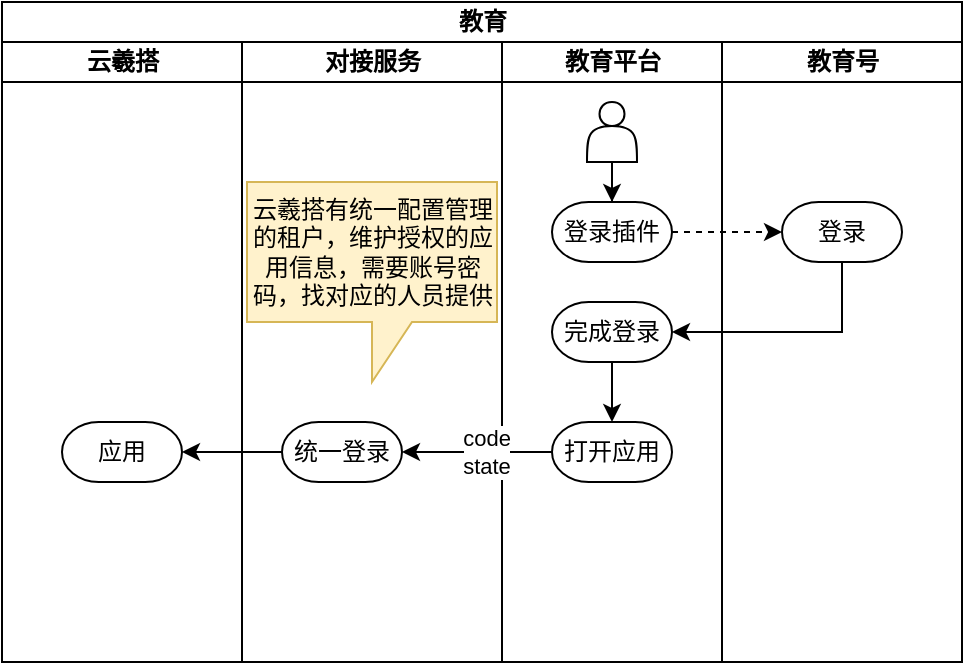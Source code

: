 <mxfile version="21.5.2" type="github">
  <diagram name="第 1 页" id="Y6c7LogfhmJSzpeoHGJV">
    <mxGraphModel dx="795" dy="468" grid="1" gridSize="10" guides="1" tooltips="1" connect="1" arrows="1" fold="1" page="1" pageScale="1" pageWidth="827" pageHeight="1169" math="0" shadow="0">
      <root>
        <mxCell id="0" />
        <mxCell id="1" parent="0" />
        <mxCell id="2pj6zwEHegQCQvlmWKqd-1" value="教育" style="swimlane;childLayout=stackLayout;resizeParent=1;resizeParentMax=0;startSize=20;html=1;" vertex="1" parent="1">
          <mxGeometry x="170" y="150" width="480" height="330" as="geometry" />
        </mxCell>
        <mxCell id="2pj6zwEHegQCQvlmWKqd-2" value="云羲搭" style="swimlane;startSize=20;html=1;" vertex="1" parent="2pj6zwEHegQCQvlmWKqd-1">
          <mxGeometry y="20" width="120" height="310" as="geometry" />
        </mxCell>
        <mxCell id="2pj6zwEHegQCQvlmWKqd-19" value="应用" style="strokeWidth=1;html=1;shape=mxgraph.flowchart.terminator;whiteSpace=wrap;" vertex="1" parent="2pj6zwEHegQCQvlmWKqd-2">
          <mxGeometry x="30" y="190" width="60" height="30" as="geometry" />
        </mxCell>
        <mxCell id="2pj6zwEHegQCQvlmWKqd-3" value="对接服务" style="swimlane;startSize=20;html=1;" vertex="1" parent="2pj6zwEHegQCQvlmWKqd-1">
          <mxGeometry x="120" y="20" width="130" height="310" as="geometry" />
        </mxCell>
        <mxCell id="2pj6zwEHegQCQvlmWKqd-14" value="统一登录" style="strokeWidth=1;html=1;shape=mxgraph.flowchart.terminator;whiteSpace=wrap;" vertex="1" parent="2pj6zwEHegQCQvlmWKqd-3">
          <mxGeometry x="20" y="190" width="60" height="30" as="geometry" />
        </mxCell>
        <mxCell id="2pj6zwEHegQCQvlmWKqd-31" value="云羲搭有统一配置管理的租户，维护授权的应用信息，需要账号密码，找对应的人员提供" style="shape=callout;whiteSpace=wrap;html=1;perimeter=calloutPerimeter;fillColor=#fff2cc;strokeColor=#d6b656;" vertex="1" parent="2pj6zwEHegQCQvlmWKqd-3">
          <mxGeometry x="2.5" y="70" width="125" height="100" as="geometry" />
        </mxCell>
        <mxCell id="2pj6zwEHegQCQvlmWKqd-4" value="教育平台" style="swimlane;startSize=20;html=1;" vertex="1" parent="2pj6zwEHegQCQvlmWKqd-1">
          <mxGeometry x="250" y="20" width="110" height="310" as="geometry" />
        </mxCell>
        <mxCell id="2pj6zwEHegQCQvlmWKqd-11" style="edgeStyle=orthogonalEdgeStyle;rounded=0;orthogonalLoop=1;jettySize=auto;html=1;entryX=0.5;entryY=0;entryDx=0;entryDy=0;entryPerimeter=0;" edge="1" parent="2pj6zwEHegQCQvlmWKqd-4" source="2pj6zwEHegQCQvlmWKqd-7" target="2pj6zwEHegQCQvlmWKqd-8">
          <mxGeometry relative="1" as="geometry" />
        </mxCell>
        <mxCell id="2pj6zwEHegQCQvlmWKqd-7" value="" style="shape=actor;whiteSpace=wrap;html=1;" vertex="1" parent="2pj6zwEHegQCQvlmWKqd-4">
          <mxGeometry x="42.5" y="30" width="25" height="30" as="geometry" />
        </mxCell>
        <mxCell id="2pj6zwEHegQCQvlmWKqd-8" value="登录插件" style="strokeWidth=1;html=1;shape=mxgraph.flowchart.terminator;whiteSpace=wrap;" vertex="1" parent="2pj6zwEHegQCQvlmWKqd-4">
          <mxGeometry x="25" y="80" width="60" height="30" as="geometry" />
        </mxCell>
        <mxCell id="2pj6zwEHegQCQvlmWKqd-26" style="edgeStyle=orthogonalEdgeStyle;rounded=0;orthogonalLoop=1;jettySize=auto;html=1;" edge="1" parent="2pj6zwEHegQCQvlmWKqd-4" source="2pj6zwEHegQCQvlmWKqd-12" target="2pj6zwEHegQCQvlmWKqd-25">
          <mxGeometry relative="1" as="geometry" />
        </mxCell>
        <mxCell id="2pj6zwEHegQCQvlmWKqd-12" value="完成登录" style="strokeWidth=1;html=1;shape=mxgraph.flowchart.terminator;whiteSpace=wrap;" vertex="1" parent="2pj6zwEHegQCQvlmWKqd-4">
          <mxGeometry x="25" y="130" width="60" height="30" as="geometry" />
        </mxCell>
        <mxCell id="2pj6zwEHegQCQvlmWKqd-25" value="打开应用" style="strokeWidth=1;html=1;shape=mxgraph.flowchart.terminator;whiteSpace=wrap;" vertex="1" parent="2pj6zwEHegQCQvlmWKqd-4">
          <mxGeometry x="25" y="190" width="60" height="30" as="geometry" />
        </mxCell>
        <mxCell id="2pj6zwEHegQCQvlmWKqd-6" value="教育号" style="swimlane;startSize=20;html=1;" vertex="1" parent="2pj6zwEHegQCQvlmWKqd-1">
          <mxGeometry x="360" y="20" width="120" height="310" as="geometry" />
        </mxCell>
        <mxCell id="2pj6zwEHegQCQvlmWKqd-9" value="登录" style="strokeWidth=1;html=1;shape=mxgraph.flowchart.terminator;whiteSpace=wrap;" vertex="1" parent="2pj6zwEHegQCQvlmWKqd-6">
          <mxGeometry x="30" y="80" width="60" height="30" as="geometry" />
        </mxCell>
        <mxCell id="2pj6zwEHegQCQvlmWKqd-10" style="edgeStyle=orthogonalEdgeStyle;rounded=0;orthogonalLoop=1;jettySize=auto;html=1;entryX=0;entryY=0.5;entryDx=0;entryDy=0;entryPerimeter=0;dashed=1;" edge="1" parent="2pj6zwEHegQCQvlmWKqd-1" source="2pj6zwEHegQCQvlmWKqd-8" target="2pj6zwEHegQCQvlmWKqd-9">
          <mxGeometry relative="1" as="geometry" />
        </mxCell>
        <mxCell id="2pj6zwEHegQCQvlmWKqd-13" style="edgeStyle=orthogonalEdgeStyle;rounded=0;orthogonalLoop=1;jettySize=auto;html=1;entryX=1;entryY=0.5;entryDx=0;entryDy=0;entryPerimeter=0;exitX=0.5;exitY=1;exitDx=0;exitDy=0;exitPerimeter=0;" edge="1" parent="2pj6zwEHegQCQvlmWKqd-1" source="2pj6zwEHegQCQvlmWKqd-9" target="2pj6zwEHegQCQvlmWKqd-12">
          <mxGeometry relative="1" as="geometry" />
        </mxCell>
        <mxCell id="2pj6zwEHegQCQvlmWKqd-27" style="edgeStyle=orthogonalEdgeStyle;rounded=0;orthogonalLoop=1;jettySize=auto;html=1;" edge="1" parent="2pj6zwEHegQCQvlmWKqd-1" source="2pj6zwEHegQCQvlmWKqd-25" target="2pj6zwEHegQCQvlmWKqd-14">
          <mxGeometry relative="1" as="geometry" />
        </mxCell>
        <mxCell id="2pj6zwEHegQCQvlmWKqd-29" value="code&lt;br&gt;state" style="edgeLabel;html=1;align=center;verticalAlign=middle;resizable=0;points=[];" vertex="1" connectable="0" parent="2pj6zwEHegQCQvlmWKqd-27">
          <mxGeometry x="-0.106" relative="1" as="geometry">
            <mxPoint as="offset" />
          </mxGeometry>
        </mxCell>
        <mxCell id="2pj6zwEHegQCQvlmWKqd-28" style="edgeStyle=orthogonalEdgeStyle;rounded=0;orthogonalLoop=1;jettySize=auto;html=1;" edge="1" parent="2pj6zwEHegQCQvlmWKqd-1" source="2pj6zwEHegQCQvlmWKqd-14" target="2pj6zwEHegQCQvlmWKqd-19">
          <mxGeometry relative="1" as="geometry" />
        </mxCell>
      </root>
    </mxGraphModel>
  </diagram>
</mxfile>
